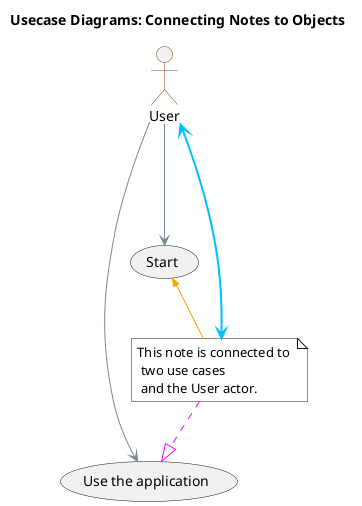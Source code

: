 @startuml
'!include ../../plantuml-styles/plantuml-ae.iuml

skinparam ActorBorderColor   SaddleBrown
skinparam NoteFontStyle normal
skinparam Shadowing false


title Usecase Diagrams: Connecting Notes to Objects

(Use the application) as (Use)

User -[#LightSlateGray]-> (Start)
User -[#LightSlateGray]-> (Use)

note "This note is connected to \n two use cases \n and the User actor."  as N2  #white

(Start) <<-[#orange]- N2
N2 .[#magenta].|> (Use)
User <==[#DeepSkyBlue]==> N2

@enduml